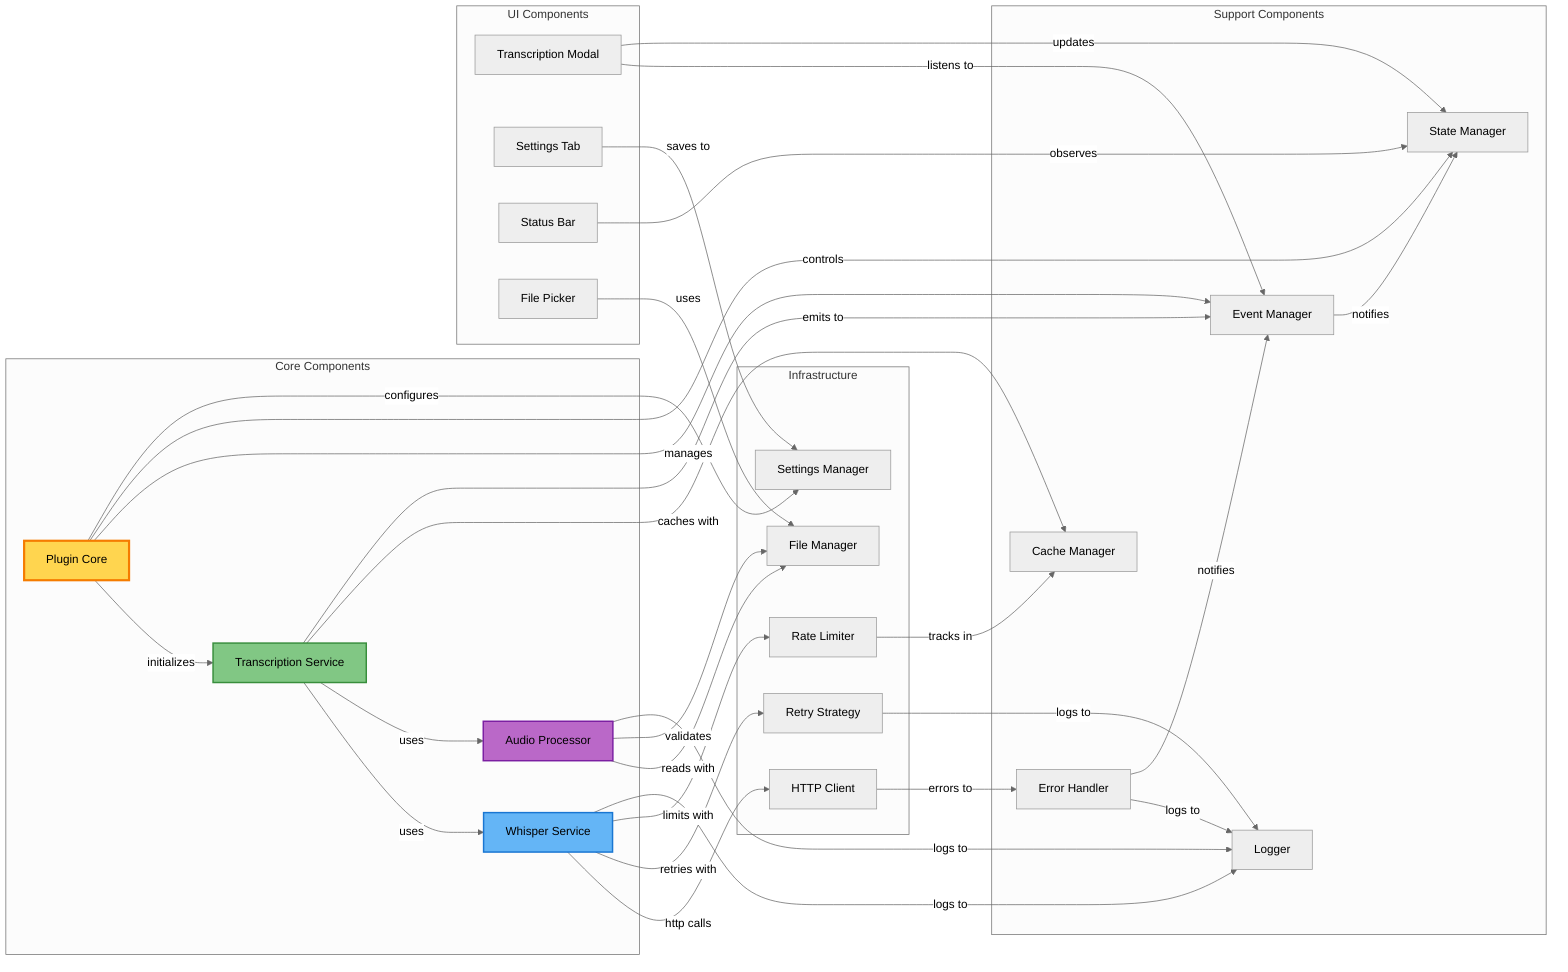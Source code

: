 %%{init: {'theme':'neutral'}}%%

graph LR
    subgraph "Core Components"
        PC[Plugin Core]
        TS[Transcription Service]
        WS[Whisper Service]
        AP[Audio Processor]
    end
    
    subgraph "Support Components"
        EM[Event Manager]
        SM[State Manager]
        CM[Cache Manager]
        LG[Logger]
        EH[Error Handler]
    end
    
    subgraph "UI Components"
        TM[Transcription Modal]
        ST[Settings Tab]
        SB[Status Bar]
        FP[File Picker]
    end
    
    subgraph "Infrastructure"
        FM[File Manager]
        SET[Settings Manager]
        HTTP[HTTP Client]
        RETRY[Retry Strategy]
        RL[Rate Limiter]
    end
    
    %% Core Dependencies
    PC -->|initializes| TS
    PC -->|manages| EM
    PC -->|controls| SM
    PC -->|configures| SET
    
    TS -->|uses| WS
    TS -->|uses| AP
    TS -->|caches with| CM
    TS -->|emits to| EM
    
    WS -->|http calls| HTTP
    WS -->|retries with| RETRY
    WS -->|limits with| RL
    WS -->|logs to| LG
    
    AP -->|reads with| FM
    AP -->|validates| FM
    AP -->|logs to| LG
    
    %% UI Dependencies
    TM -->|listens to| EM
    TM -->|updates| SM
    ST -->|saves to| SET
    SB -->|observes| SM
    FP -->|uses| FM
    
    %% Support Dependencies
    EM -->|notifies| SM
    EH -->|logs to| LG
    EH -->|notifies| EM
    
    %% Infrastructure Dependencies
    HTTP -->|errors to| EH
    RETRY -->|logs to| LG
    RL -->|tracks in| CM
    
    %% Styling
    style PC fill:#ffd54f,stroke:#f57c00,stroke-width:3px
    style TS fill:#81c784,stroke:#388e3c,stroke-width:2px
    style WS fill:#64b5f6,stroke:#1976d2,stroke-width:2px
    style AP fill:#ba68c8,stroke:#7b1fa2,stroke-width:2px